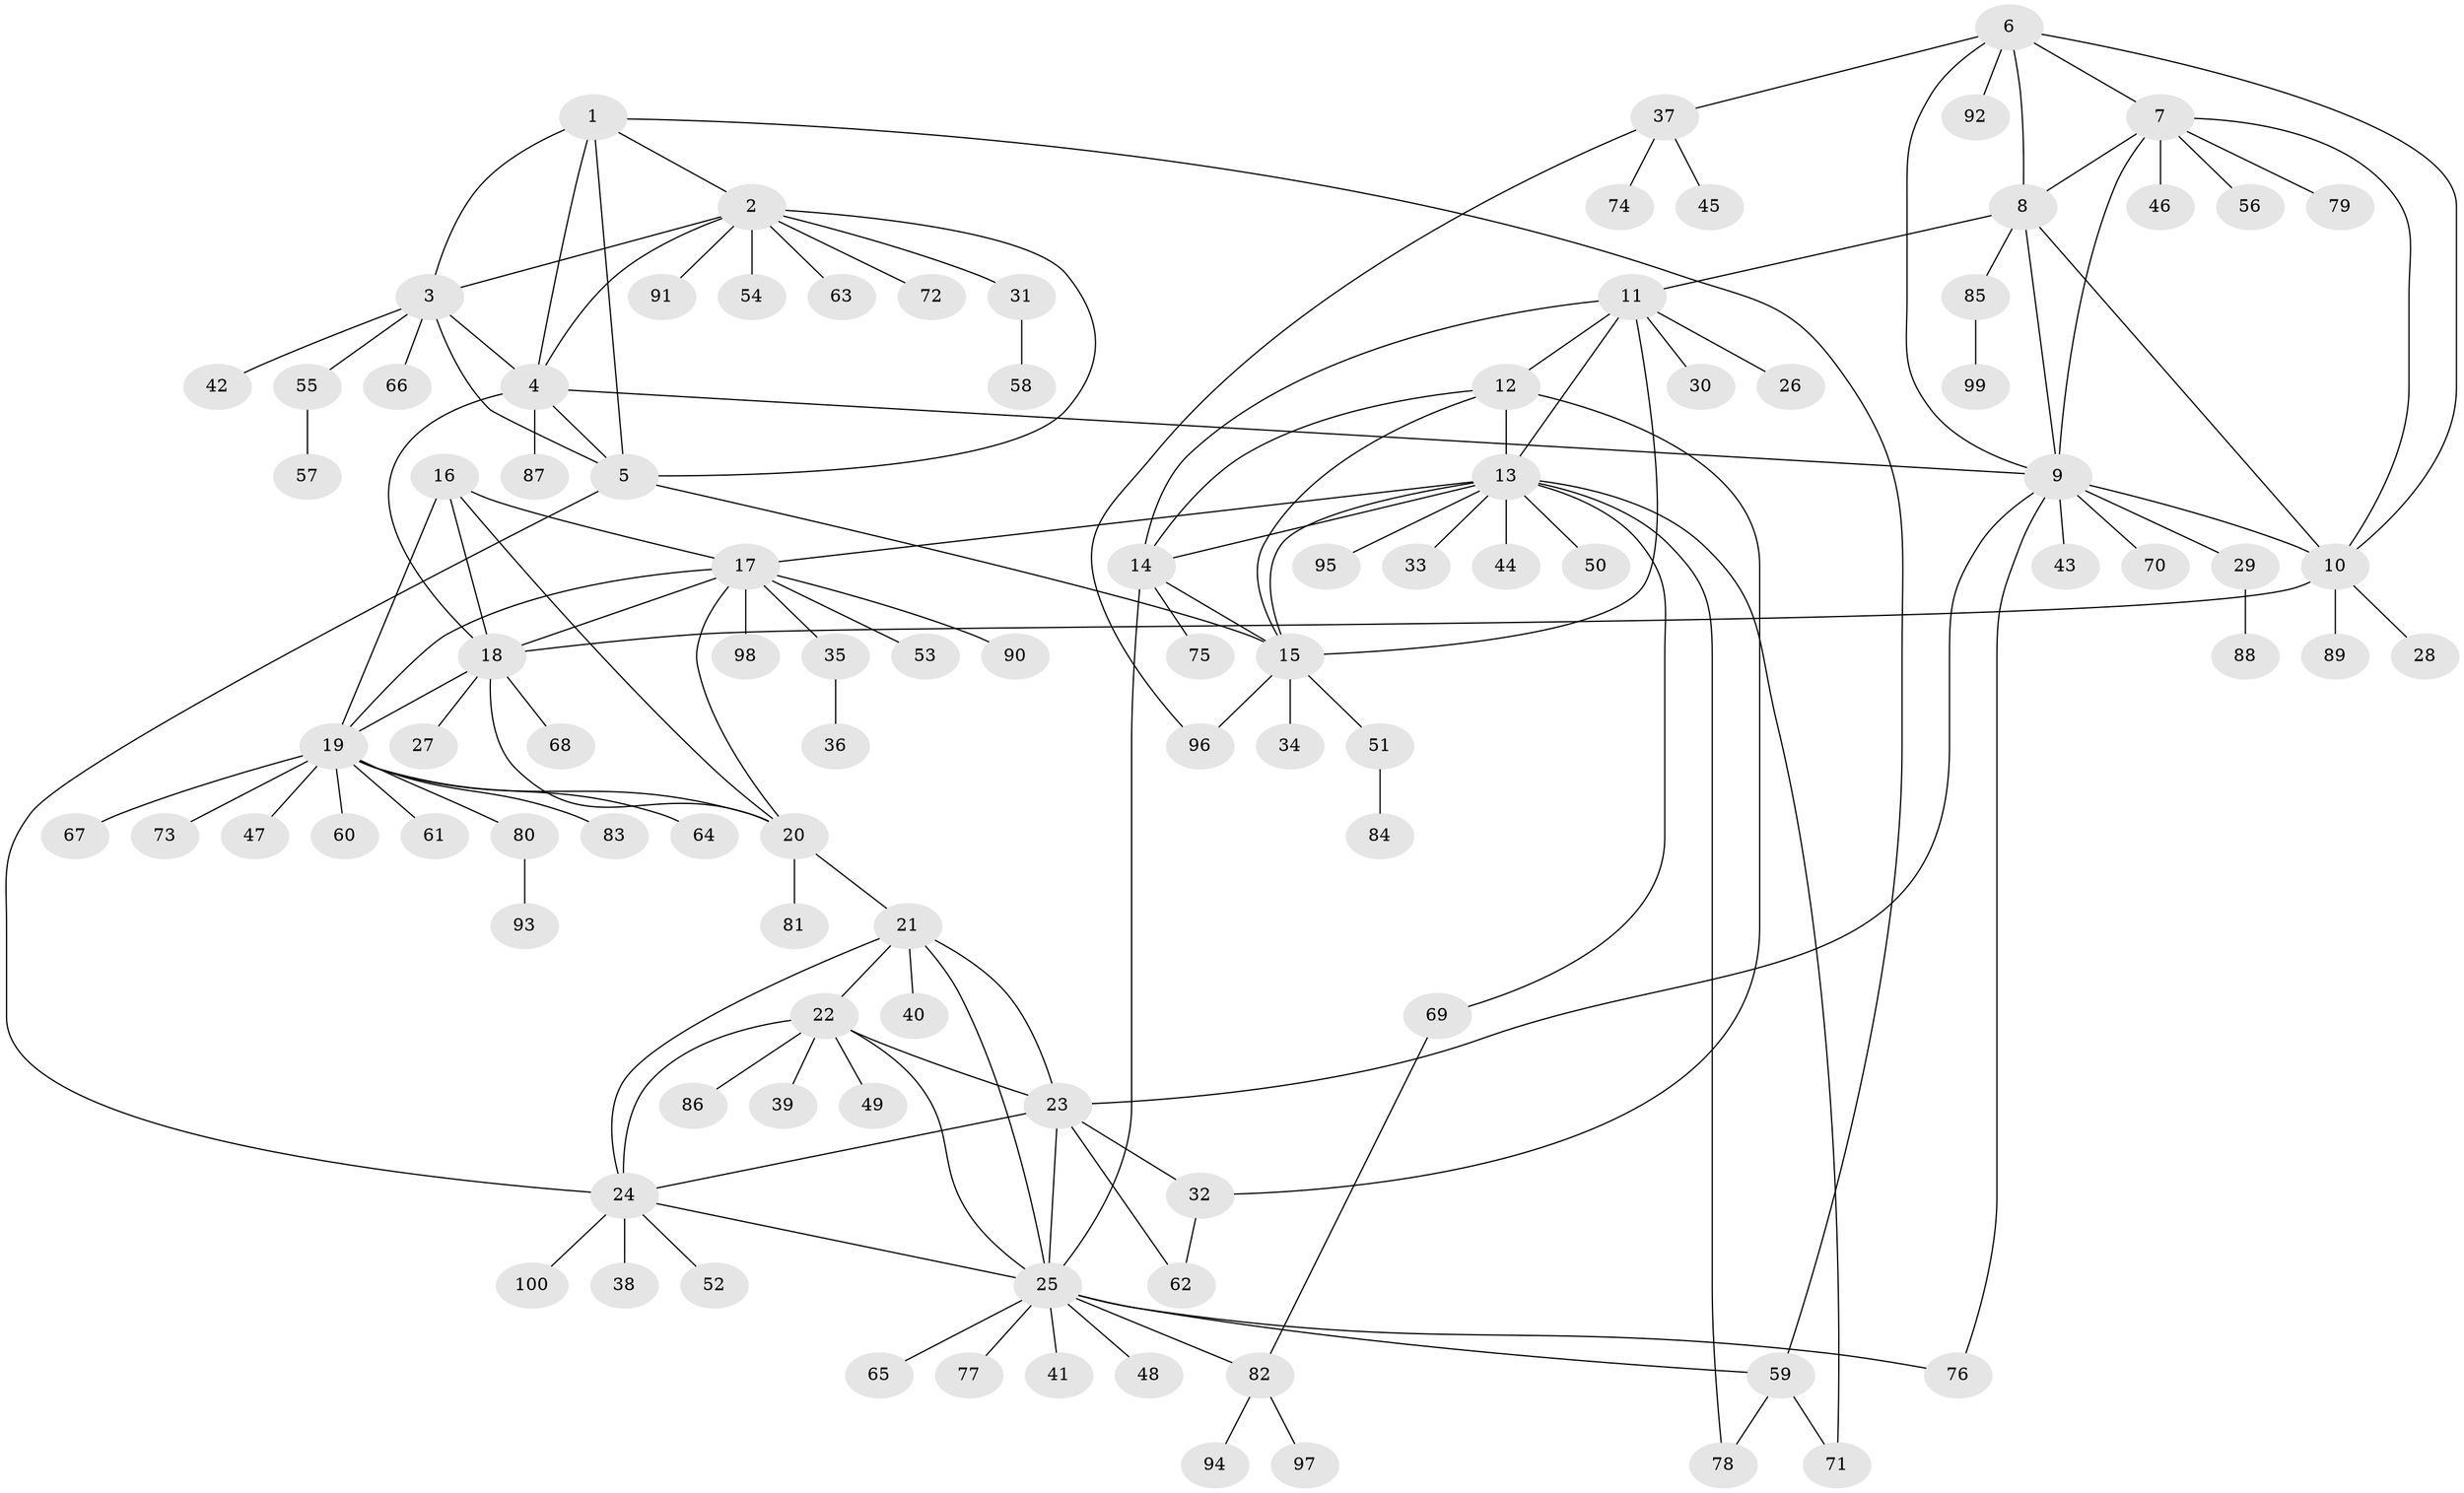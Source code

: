 // Generated by graph-tools (version 1.1) at 2025/55/03/09/25 04:55:36]
// undirected, 100 vertices, 143 edges
graph export_dot {
graph [start="1"]
  node [color=gray90,style=filled];
  1;
  2;
  3;
  4;
  5;
  6;
  7;
  8;
  9;
  10;
  11;
  12;
  13;
  14;
  15;
  16;
  17;
  18;
  19;
  20;
  21;
  22;
  23;
  24;
  25;
  26;
  27;
  28;
  29;
  30;
  31;
  32;
  33;
  34;
  35;
  36;
  37;
  38;
  39;
  40;
  41;
  42;
  43;
  44;
  45;
  46;
  47;
  48;
  49;
  50;
  51;
  52;
  53;
  54;
  55;
  56;
  57;
  58;
  59;
  60;
  61;
  62;
  63;
  64;
  65;
  66;
  67;
  68;
  69;
  70;
  71;
  72;
  73;
  74;
  75;
  76;
  77;
  78;
  79;
  80;
  81;
  82;
  83;
  84;
  85;
  86;
  87;
  88;
  89;
  90;
  91;
  92;
  93;
  94;
  95;
  96;
  97;
  98;
  99;
  100;
  1 -- 2;
  1 -- 3;
  1 -- 4;
  1 -- 5;
  1 -- 59;
  2 -- 3;
  2 -- 4;
  2 -- 5;
  2 -- 31;
  2 -- 54;
  2 -- 63;
  2 -- 72;
  2 -- 91;
  3 -- 4;
  3 -- 5;
  3 -- 42;
  3 -- 55;
  3 -- 66;
  4 -- 5;
  4 -- 9;
  4 -- 18;
  4 -- 87;
  5 -- 15;
  5 -- 24;
  6 -- 7;
  6 -- 8;
  6 -- 9;
  6 -- 10;
  6 -- 37;
  6 -- 92;
  7 -- 8;
  7 -- 9;
  7 -- 10;
  7 -- 46;
  7 -- 56;
  7 -- 79;
  8 -- 9;
  8 -- 10;
  8 -- 11;
  8 -- 85;
  9 -- 10;
  9 -- 23;
  9 -- 29;
  9 -- 43;
  9 -- 70;
  9 -- 76;
  10 -- 18;
  10 -- 28;
  10 -- 89;
  11 -- 12;
  11 -- 13;
  11 -- 14;
  11 -- 15;
  11 -- 26;
  11 -- 30;
  12 -- 13;
  12 -- 14;
  12 -- 15;
  12 -- 32;
  13 -- 14;
  13 -- 15;
  13 -- 17;
  13 -- 33;
  13 -- 44;
  13 -- 50;
  13 -- 69;
  13 -- 71;
  13 -- 78;
  13 -- 95;
  14 -- 15;
  14 -- 25;
  14 -- 75;
  15 -- 34;
  15 -- 51;
  15 -- 96;
  16 -- 17;
  16 -- 18;
  16 -- 19;
  16 -- 20;
  17 -- 18;
  17 -- 19;
  17 -- 20;
  17 -- 35;
  17 -- 53;
  17 -- 90;
  17 -- 98;
  18 -- 19;
  18 -- 20;
  18 -- 27;
  18 -- 68;
  19 -- 20;
  19 -- 47;
  19 -- 60;
  19 -- 61;
  19 -- 64;
  19 -- 67;
  19 -- 73;
  19 -- 80;
  19 -- 83;
  20 -- 21;
  20 -- 81;
  21 -- 22;
  21 -- 23;
  21 -- 24;
  21 -- 25;
  21 -- 40;
  22 -- 23;
  22 -- 24;
  22 -- 25;
  22 -- 39;
  22 -- 49;
  22 -- 86;
  23 -- 24;
  23 -- 25;
  23 -- 32;
  23 -- 62;
  24 -- 25;
  24 -- 38;
  24 -- 52;
  24 -- 100;
  25 -- 41;
  25 -- 48;
  25 -- 59;
  25 -- 65;
  25 -- 76;
  25 -- 77;
  25 -- 82;
  29 -- 88;
  31 -- 58;
  32 -- 62;
  35 -- 36;
  37 -- 45;
  37 -- 74;
  37 -- 96;
  51 -- 84;
  55 -- 57;
  59 -- 71;
  59 -- 78;
  69 -- 82;
  80 -- 93;
  82 -- 94;
  82 -- 97;
  85 -- 99;
}
